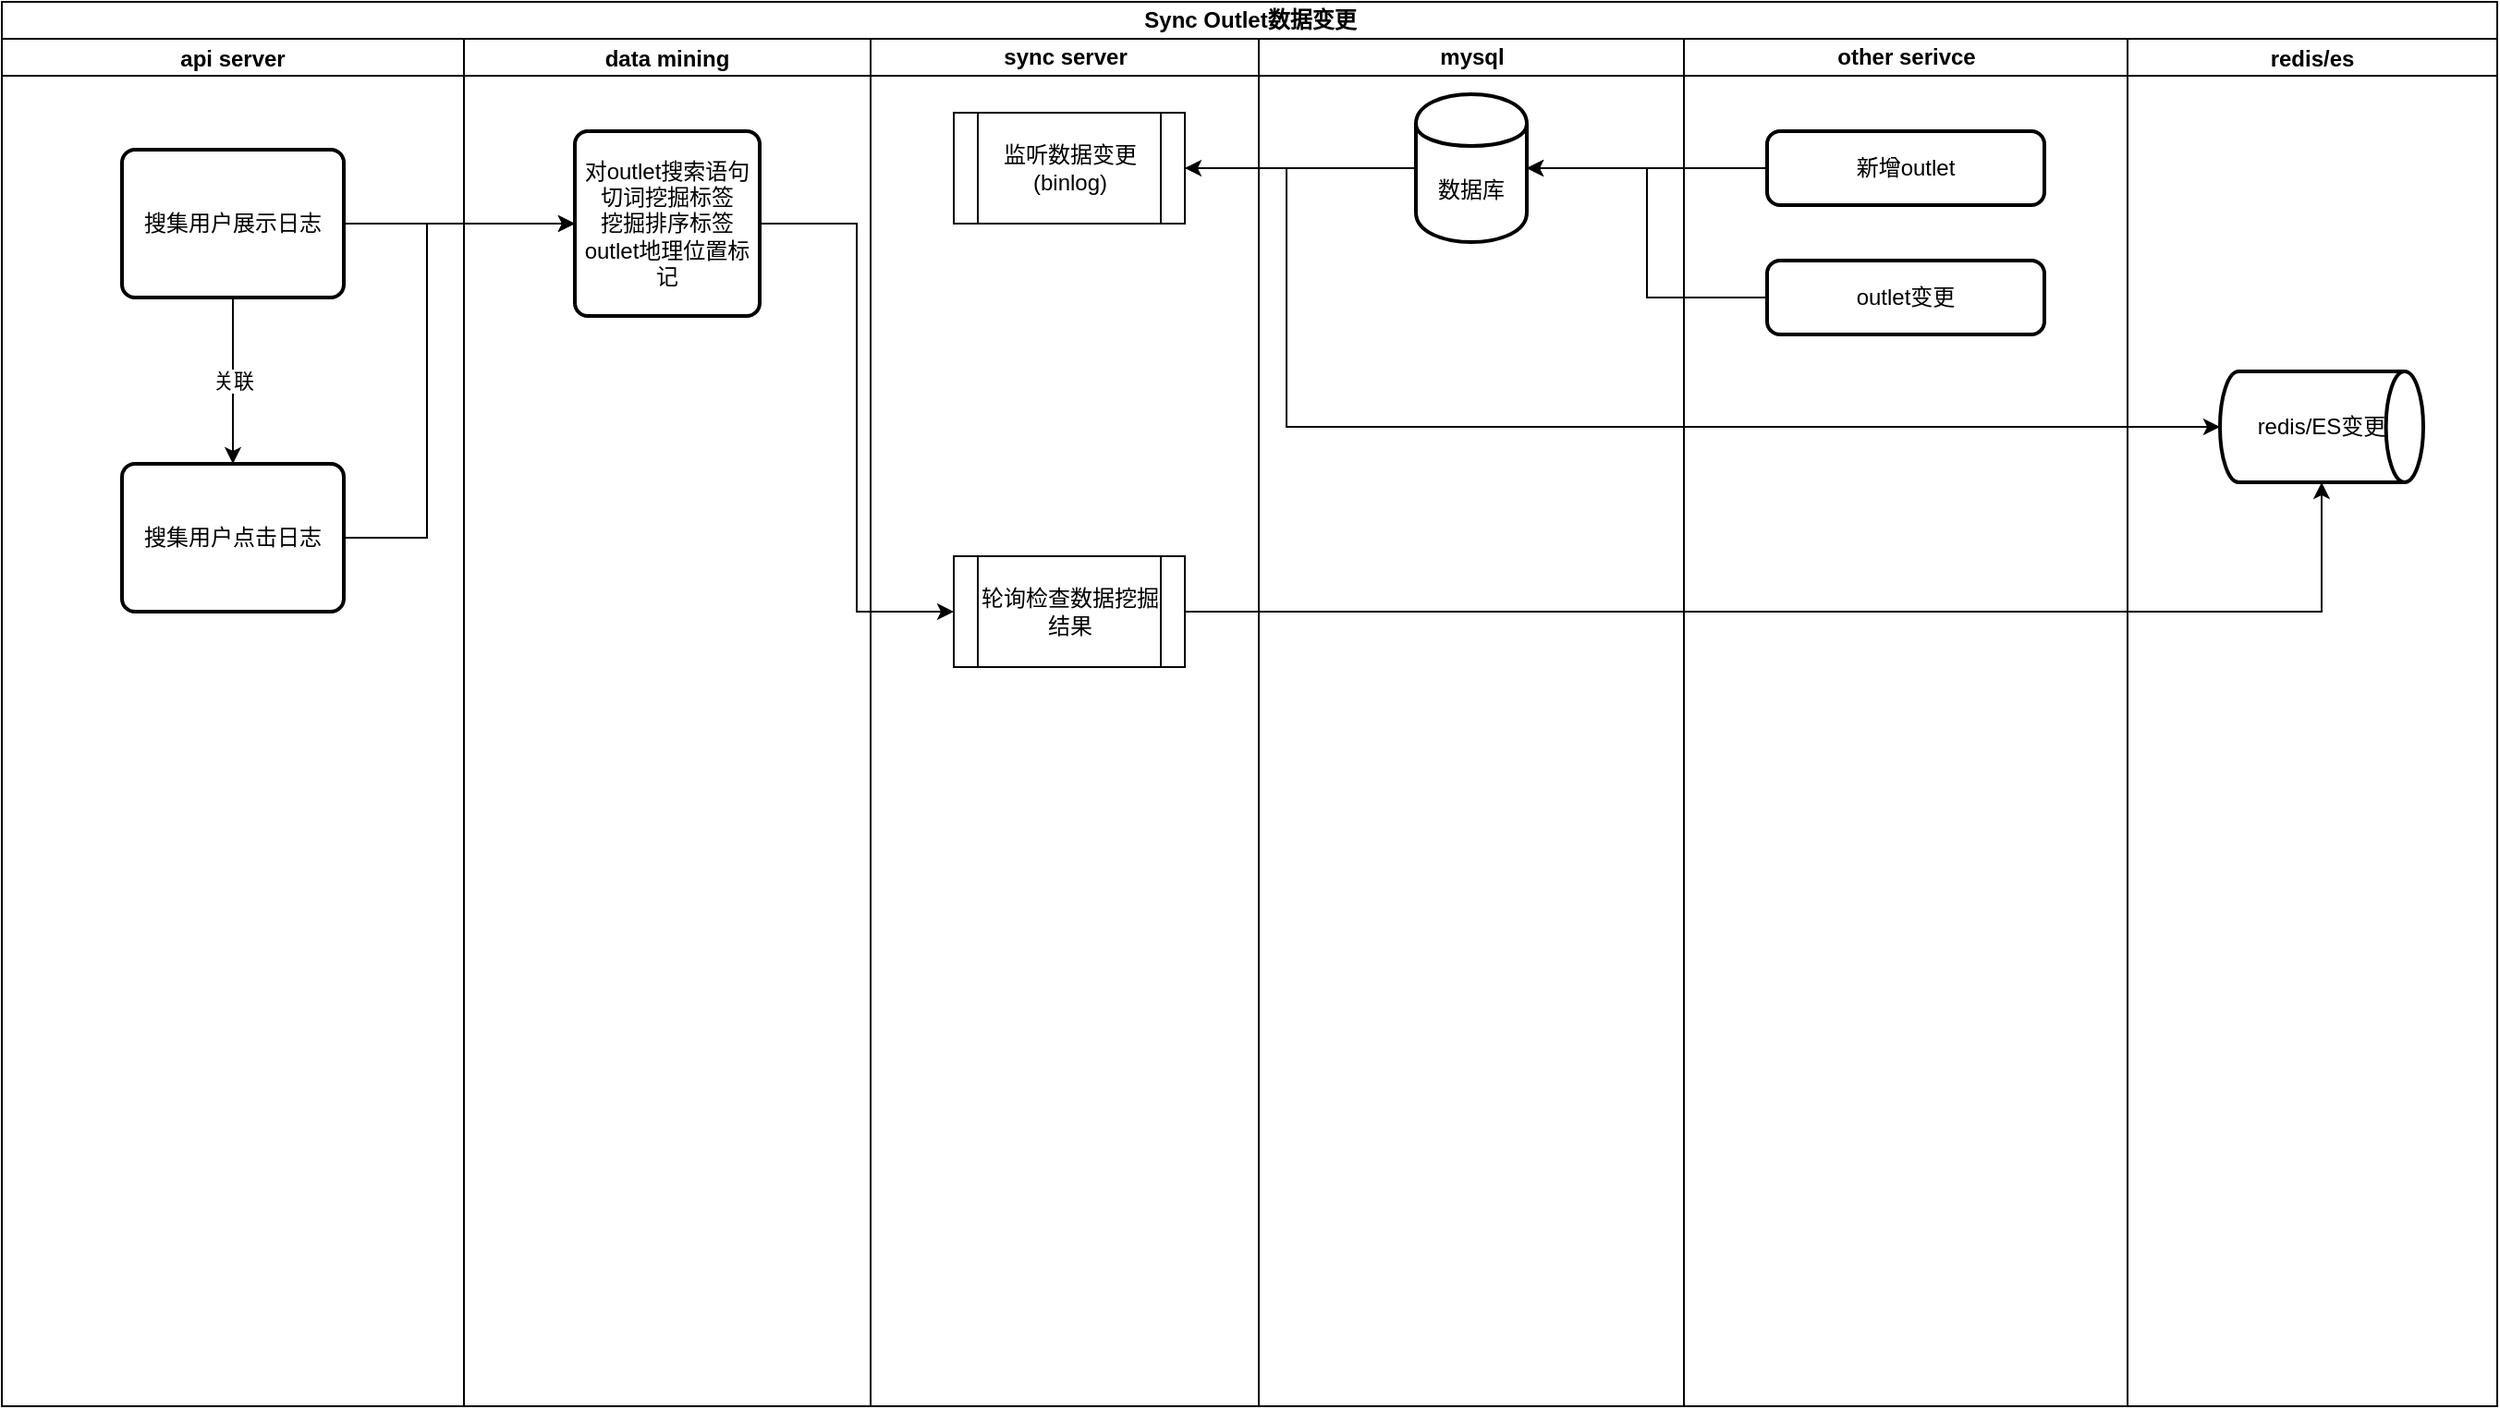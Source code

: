 <mxfile version="13.4.9" type="github">
  <diagram id="prtHgNgQTEPvFCAcTncT" name="Page-1">
    <mxGraphModel dx="1395" dy="899" grid="1" gridSize="10" guides="1" tooltips="1" connect="1" arrows="1" fold="1" page="1" pageScale="1" pageWidth="827" pageHeight="1169" math="0" shadow="0">
      <root>
        <mxCell id="0" />
        <mxCell id="1" parent="0" />
        <mxCell id="JdTEkjBlnsIDQ7HQFidV-2" value="Sync Outlet数据变更" style="swimlane;html=1;childLayout=stackLayout;resizeParent=1;resizeParentMax=0;startSize=20;" vertex="1" parent="1">
          <mxGeometry x="80" y="120" width="1350" height="760" as="geometry" />
        </mxCell>
        <mxCell id="JdTEkjBlnsIDQ7HQFidV-30" value="api server" style="swimlane;startSize=20;" vertex="1" parent="JdTEkjBlnsIDQ7HQFidV-2">
          <mxGeometry y="20" width="250" height="740" as="geometry" />
        </mxCell>
        <mxCell id="JdTEkjBlnsIDQ7HQFidV-40" value="关联" style="edgeStyle=orthogonalEdgeStyle;rounded=0;orthogonalLoop=1;jettySize=auto;html=1;exitX=0.5;exitY=1;exitDx=0;exitDy=0;entryX=0.5;entryY=0;entryDx=0;entryDy=0;" edge="1" parent="JdTEkjBlnsIDQ7HQFidV-30" source="JdTEkjBlnsIDQ7HQFidV-32" target="JdTEkjBlnsIDQ7HQFidV-39">
          <mxGeometry relative="1" as="geometry" />
        </mxCell>
        <mxCell id="JdTEkjBlnsIDQ7HQFidV-32" value="搜集用户展示日志" style="rounded=1;whiteSpace=wrap;html=1;absoluteArcSize=1;arcSize=14;strokeWidth=2;" vertex="1" parent="JdTEkjBlnsIDQ7HQFidV-30">
          <mxGeometry x="65" y="60" width="120" height="80" as="geometry" />
        </mxCell>
        <mxCell id="JdTEkjBlnsIDQ7HQFidV-39" value="搜集用户点击日志" style="rounded=1;whiteSpace=wrap;html=1;absoluteArcSize=1;arcSize=14;strokeWidth=2;" vertex="1" parent="JdTEkjBlnsIDQ7HQFidV-30">
          <mxGeometry x="65" y="230" width="120" height="80" as="geometry" />
        </mxCell>
        <mxCell id="JdTEkjBlnsIDQ7HQFidV-31" value="data mining" style="swimlane;startSize=20;" vertex="1" parent="JdTEkjBlnsIDQ7HQFidV-2">
          <mxGeometry x="250" y="20" width="220" height="740" as="geometry" />
        </mxCell>
        <mxCell id="JdTEkjBlnsIDQ7HQFidV-42" value="对outlet搜索语句切词挖掘标签&lt;br&gt;挖掘排序标签&lt;br&gt;outlet地理位置标记" style="rounded=1;whiteSpace=wrap;html=1;absoluteArcSize=1;arcSize=14;strokeWidth=2;" vertex="1" parent="JdTEkjBlnsIDQ7HQFidV-31">
          <mxGeometry x="60" y="50" width="100" height="100" as="geometry" />
        </mxCell>
        <mxCell id="JdTEkjBlnsIDQ7HQFidV-3" value="sync server" style="swimlane;html=1;startSize=20;" vertex="1" parent="JdTEkjBlnsIDQ7HQFidV-2">
          <mxGeometry x="470" y="20" width="210" height="740" as="geometry" />
        </mxCell>
        <mxCell id="JdTEkjBlnsIDQ7HQFidV-17" value="监听数据变更(binlog)" style="shape=process;whiteSpace=wrap;html=1;backgroundOutline=1;" vertex="1" parent="JdTEkjBlnsIDQ7HQFidV-3">
          <mxGeometry x="45" y="40" width="125" height="60" as="geometry" />
        </mxCell>
        <mxCell id="JdTEkjBlnsIDQ7HQFidV-48" value="轮询检查数据挖掘结果" style="shape=process;whiteSpace=wrap;html=1;backgroundOutline=1;" vertex="1" parent="JdTEkjBlnsIDQ7HQFidV-3">
          <mxGeometry x="45" y="280" width="125" height="60" as="geometry" />
        </mxCell>
        <mxCell id="JdTEkjBlnsIDQ7HQFidV-4" value="mysql" style="swimlane;html=1;startSize=20;" vertex="1" parent="JdTEkjBlnsIDQ7HQFidV-2">
          <mxGeometry x="680" y="20" width="230" height="740" as="geometry" />
        </mxCell>
        <mxCell id="JdTEkjBlnsIDQ7HQFidV-18" value="数据库" style="shape=cylinder;whiteSpace=wrap;html=1;boundedLbl=1;backgroundOutline=1;rounded=1;strokeWidth=2;arcSize=14;" vertex="1" parent="JdTEkjBlnsIDQ7HQFidV-4">
          <mxGeometry x="85" y="30" width="60" height="80" as="geometry" />
        </mxCell>
        <mxCell id="JdTEkjBlnsIDQ7HQFidV-5" value="other serivce" style="swimlane;html=1;startSize=20;" vertex="1" parent="JdTEkjBlnsIDQ7HQFidV-2">
          <mxGeometry x="910" y="20" width="240" height="740" as="geometry" />
        </mxCell>
        <mxCell id="JdTEkjBlnsIDQ7HQFidV-14" value="outlet变更" style="rounded=1;whiteSpace=wrap;html=1;absoluteArcSize=1;arcSize=14;strokeWidth=2;" vertex="1" parent="JdTEkjBlnsIDQ7HQFidV-5">
          <mxGeometry x="45" y="120" width="150" height="40" as="geometry" />
        </mxCell>
        <mxCell id="JdTEkjBlnsIDQ7HQFidV-12" value="&lt;span&gt;新增outlet&lt;/span&gt;" style="rounded=1;whiteSpace=wrap;html=1;absoluteArcSize=1;arcSize=14;strokeWidth=2;" vertex="1" parent="JdTEkjBlnsIDQ7HQFidV-5">
          <mxGeometry x="45" y="50" width="150" height="40" as="geometry" />
        </mxCell>
        <mxCell id="JdTEkjBlnsIDQ7HQFidV-19" value="" style="edgeStyle=orthogonalEdgeStyle;rounded=0;orthogonalLoop=1;jettySize=auto;html=1;" edge="1" parent="JdTEkjBlnsIDQ7HQFidV-2" source="JdTEkjBlnsIDQ7HQFidV-12" target="JdTEkjBlnsIDQ7HQFidV-18">
          <mxGeometry relative="1" as="geometry" />
        </mxCell>
        <mxCell id="JdTEkjBlnsIDQ7HQFidV-20" style="edgeStyle=orthogonalEdgeStyle;rounded=0;orthogonalLoop=1;jettySize=auto;html=1;entryX=1;entryY=0.5;entryDx=0;entryDy=0;" edge="1" parent="JdTEkjBlnsIDQ7HQFidV-2" source="JdTEkjBlnsIDQ7HQFidV-14" target="JdTEkjBlnsIDQ7HQFidV-18">
          <mxGeometry relative="1" as="geometry" />
        </mxCell>
        <mxCell id="JdTEkjBlnsIDQ7HQFidV-26" value="redis/es" style="swimlane;startSize=20;" vertex="1" parent="JdTEkjBlnsIDQ7HQFidV-2">
          <mxGeometry x="1150" y="20" width="200" height="740" as="geometry" />
        </mxCell>
        <mxCell id="JdTEkjBlnsIDQ7HQFidV-28" value="redis/ES变更" style="strokeWidth=2;html=1;shape=mxgraph.flowchart.direct_data;whiteSpace=wrap;" vertex="1" parent="JdTEkjBlnsIDQ7HQFidV-26">
          <mxGeometry x="50" y="180" width="110" height="60" as="geometry" />
        </mxCell>
        <mxCell id="JdTEkjBlnsIDQ7HQFidV-22" style="edgeStyle=orthogonalEdgeStyle;rounded=0;orthogonalLoop=1;jettySize=auto;html=1;" edge="1" parent="JdTEkjBlnsIDQ7HQFidV-2" source="JdTEkjBlnsIDQ7HQFidV-17" target="JdTEkjBlnsIDQ7HQFidV-28">
          <mxGeometry relative="1" as="geometry">
            <mxPoint x="720" y="230" as="targetPoint" />
            <Array as="points">
              <mxPoint x="695" y="230" />
            </Array>
          </mxGeometry>
        </mxCell>
        <mxCell id="JdTEkjBlnsIDQ7HQFidV-29" style="edgeStyle=orthogonalEdgeStyle;rounded=0;orthogonalLoop=1;jettySize=auto;html=1;entryX=1;entryY=0.5;entryDx=0;entryDy=0;" edge="1" parent="JdTEkjBlnsIDQ7HQFidV-2" source="JdTEkjBlnsIDQ7HQFidV-18" target="JdTEkjBlnsIDQ7HQFidV-17">
          <mxGeometry relative="1" as="geometry" />
        </mxCell>
        <mxCell id="JdTEkjBlnsIDQ7HQFidV-35" value="" style="edgeStyle=orthogonalEdgeStyle;rounded=0;orthogonalLoop=1;jettySize=auto;html=1;entryX=0;entryY=0.5;entryDx=0;entryDy=0;" edge="1" parent="JdTEkjBlnsIDQ7HQFidV-2" source="JdTEkjBlnsIDQ7HQFidV-32" target="JdTEkjBlnsIDQ7HQFidV-42">
          <mxGeometry relative="1" as="geometry">
            <mxPoint x="265" y="120" as="targetPoint" />
          </mxGeometry>
        </mxCell>
        <mxCell id="JdTEkjBlnsIDQ7HQFidV-43" style="edgeStyle=orthogonalEdgeStyle;rounded=0;orthogonalLoop=1;jettySize=auto;html=1;entryX=0;entryY=0.5;entryDx=0;entryDy=0;" edge="1" parent="JdTEkjBlnsIDQ7HQFidV-2" source="JdTEkjBlnsIDQ7HQFidV-39" target="JdTEkjBlnsIDQ7HQFidV-42">
          <mxGeometry relative="1" as="geometry">
            <Array as="points">
              <mxPoint x="230" y="290" />
              <mxPoint x="230" y="120" />
            </Array>
          </mxGeometry>
        </mxCell>
        <mxCell id="JdTEkjBlnsIDQ7HQFidV-50" style="edgeStyle=orthogonalEdgeStyle;rounded=0;orthogonalLoop=1;jettySize=auto;html=1;entryX=0;entryY=0.5;entryDx=0;entryDy=0;" edge="1" parent="JdTEkjBlnsIDQ7HQFidV-2" source="JdTEkjBlnsIDQ7HQFidV-42" target="JdTEkjBlnsIDQ7HQFidV-48">
          <mxGeometry relative="1" as="geometry" />
        </mxCell>
        <mxCell id="JdTEkjBlnsIDQ7HQFidV-51" style="edgeStyle=orthogonalEdgeStyle;rounded=0;orthogonalLoop=1;jettySize=auto;html=1;" edge="1" parent="JdTEkjBlnsIDQ7HQFidV-2" source="JdTEkjBlnsIDQ7HQFidV-48" target="JdTEkjBlnsIDQ7HQFidV-28">
          <mxGeometry relative="1" as="geometry" />
        </mxCell>
      </root>
    </mxGraphModel>
  </diagram>
</mxfile>
